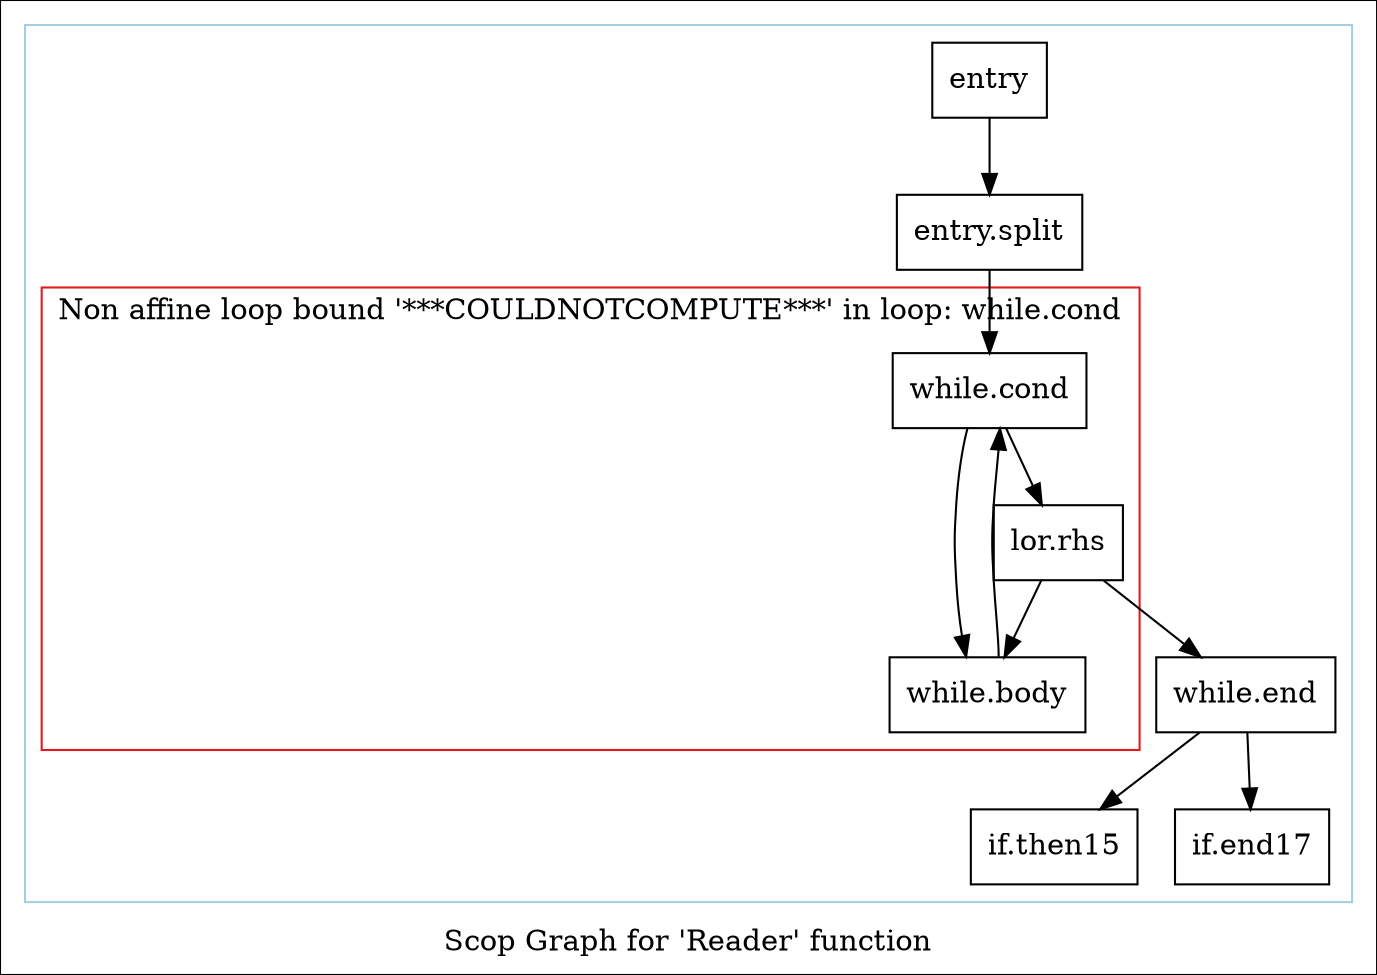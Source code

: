 digraph "Scop Graph for 'Reader' function" {
	label="Scop Graph for 'Reader' function";

	Node0xd41daf0 [shape=record,label="{entry}"];
	Node0xd41daf0 -> Node0xd3d4b30;
	Node0xd3d4b30 [shape=record,label="{entry.split}"];
	Node0xd3d4b30 -> Node0xd3db6b0;
	Node0xd3db6b0 [shape=record,label="{while.cond}"];
	Node0xd3db6b0 -> Node0xd3ff410;
	Node0xd3db6b0 -> Node0xd3a8630;
	Node0xd3ff410 [shape=record,label="{while.body}"];
	Node0xd3ff410 -> Node0xd3db6b0[constraint=false];
	Node0xd3a8630 [shape=record,label="{lor.rhs}"];
	Node0xd3a8630 -> Node0xd3be980;
	Node0xd3a8630 -> Node0xd3ff410;
	Node0xd3be980 [shape=record,label="{while.end}"];
	Node0xd3be980 -> Node0xd3a5ce0;
	Node0xd3be980 -> Node0xd3ba2f0;
	Node0xd3a5ce0 [shape=record,label="{if.then15}"];
	Node0xd3ba2f0 [shape=record,label="{if.end17}"];
	colorscheme = "paired12"
        subgraph cluster_0xd3d3de0 {
          label = "";
          style = solid;
          color = 1
          subgraph cluster_0xd3fc840 {
            label = "Non affine loop bound '***COULDNOTCOMPUTE***' in loop: while.cond";
            style = solid;
            color = 6
            Node0xd3db6b0;
            Node0xd3ff410;
            Node0xd3a8630;
          }
          Node0xd41daf0;
          Node0xd3d4b30;
          Node0xd3be980;
          Node0xd3a5ce0;
          Node0xd3ba2f0;
        }
}
